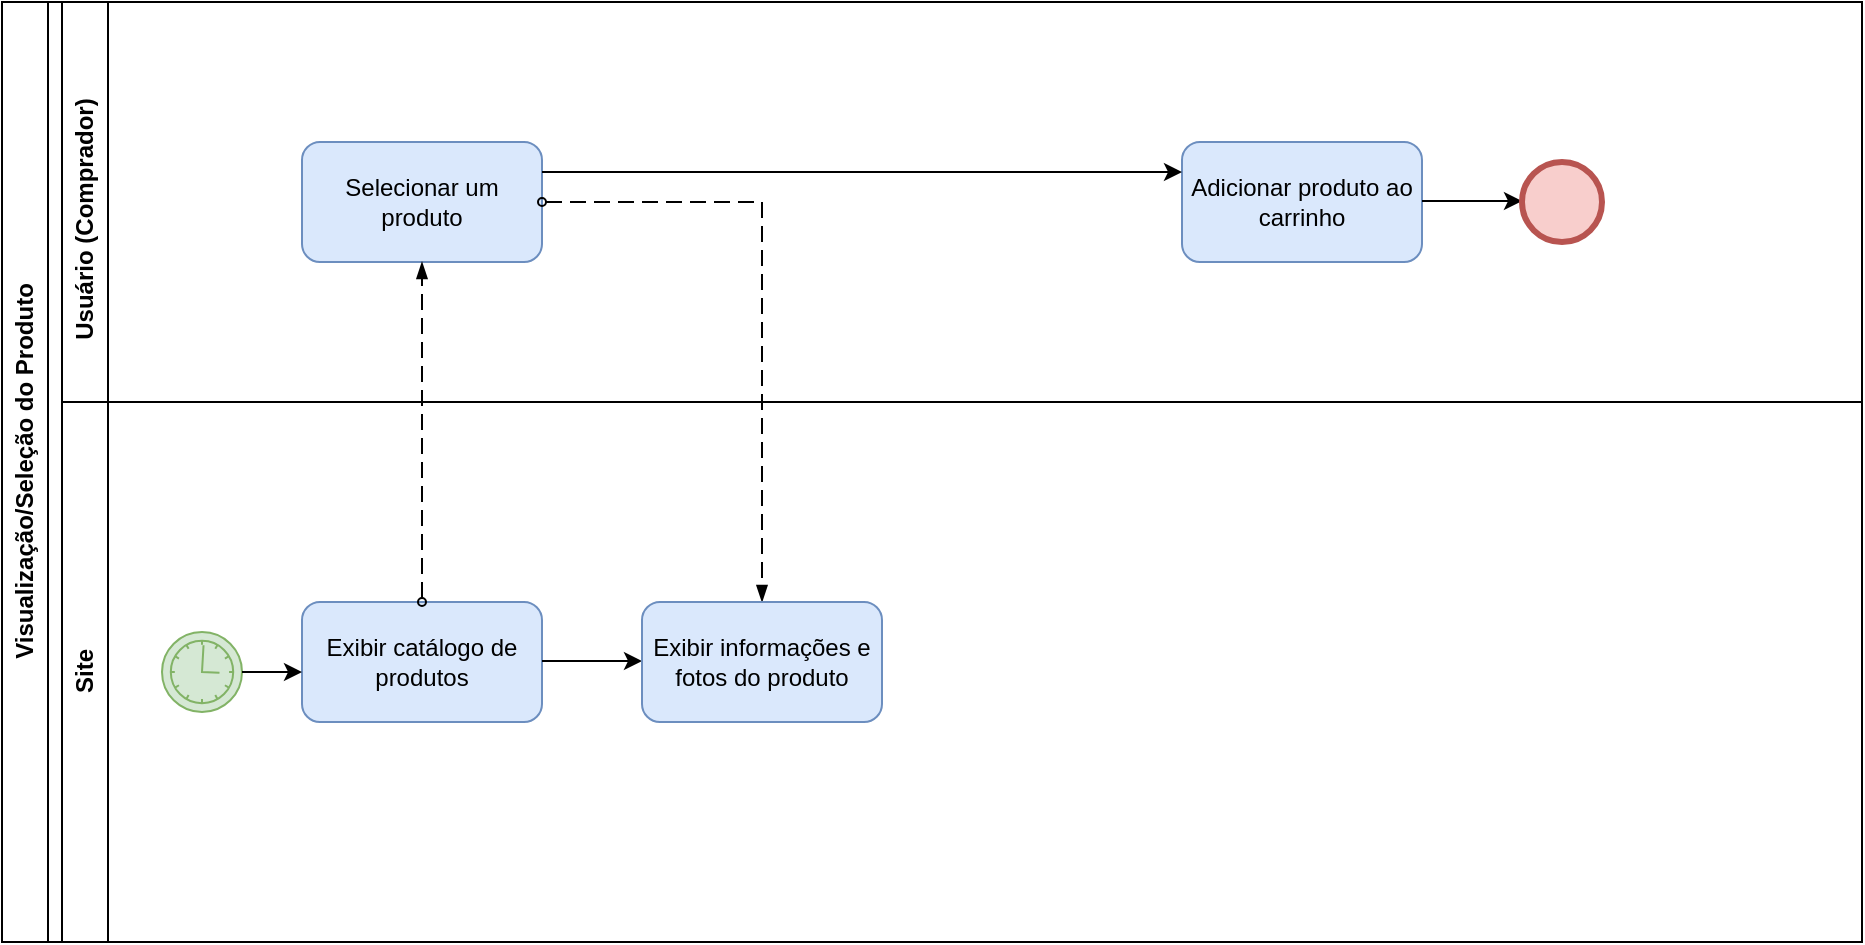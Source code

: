 <mxfile version="20.6.2" type="device"><diagram name="Page-1" id="2a216829-ef6e-dabb-86c1-c78162f3ba2b"><mxGraphModel dx="1422" dy="834" grid="1" gridSize="10" guides="1" tooltips="1" connect="1" arrows="1" fold="1" page="1" pageScale="1" pageWidth="850" pageHeight="1100" background="none" math="0" shadow="0"><root><mxCell id="0"/><mxCell id="1" parent="0"/><mxCell id="K7frc1g-9bzG3hWb2P6y-2" value="Usuário (Comprador)&amp;nbsp; &amp;nbsp; &amp;nbsp; &amp;nbsp; &amp;nbsp; &amp;nbsp; &amp;nbsp;&amp;nbsp;" style="swimlane;horizontal=0;whiteSpace=wrap;html=1;align=right;" vertex="1" parent="1"><mxGeometry x="60" y="10" width="900" height="470" as="geometry"/></mxCell><mxCell id="K7frc1g-9bzG3hWb2P6y-4" value="Visualização/Seleção&amp;nbsp;do Produto" style="swimlane;horizontal=0;whiteSpace=wrap;html=1;" vertex="1" parent="K7frc1g-9bzG3hWb2P6y-2"><mxGeometry x="-30" width="930" height="470" as="geometry"/></mxCell><mxCell id="K7frc1g-9bzG3hWb2P6y-21" value="Selecionar um produto" style="rounded=1;whiteSpace=wrap;html=1;fillColor=#dae8fc;strokeColor=#6c8ebf;" vertex="1" parent="K7frc1g-9bzG3hWb2P6y-4"><mxGeometry x="150" y="70" width="120" height="60" as="geometry"/></mxCell><mxCell id="K7frc1g-9bzG3hWb2P6y-22" value="" style="dashed=1;dashPattern=8 4;endArrow=blockThin;endFill=1;startArrow=oval;startFill=0;endSize=6;startSize=4;html=1;rounded=0;exitX=1;exitY=0.5;exitDx=0;exitDy=0;" edge="1" parent="K7frc1g-9bzG3hWb2P6y-4" source="K7frc1g-9bzG3hWb2P6y-21"><mxGeometry width="160" relative="1" as="geometry"><mxPoint x="440" y="240" as="sourcePoint"/><mxPoint x="380" y="300" as="targetPoint"/><Array as="points"><mxPoint x="380" y="100"/><mxPoint x="380" y="200"/></Array></mxGeometry></mxCell><mxCell id="K7frc1g-9bzG3hWb2P6y-27" value="Adicionar produto ao carrinho" style="rounded=1;whiteSpace=wrap;html=1;fillColor=#dae8fc;strokeColor=#6c8ebf;" vertex="1" parent="K7frc1g-9bzG3hWb2P6y-4"><mxGeometry x="590" y="70" width="120" height="60" as="geometry"/></mxCell><mxCell id="K7frc1g-9bzG3hWb2P6y-29" value="" style="endArrow=classic;html=1;rounded=0;exitX=1;exitY=0.5;exitDx=0;exitDy=0;" edge="1" parent="K7frc1g-9bzG3hWb2P6y-4"><mxGeometry width="50" height="50" relative="1" as="geometry"><mxPoint x="710" y="99.5" as="sourcePoint"/><mxPoint x="760" y="99.5" as="targetPoint"/></mxGeometry></mxCell><mxCell id="K7frc1g-9bzG3hWb2P6y-30" value="" style="points=[[0.145,0.145,0],[0.5,0,0],[0.855,0.145,0],[1,0.5,0],[0.855,0.855,0],[0.5,1,0],[0.145,0.855,0],[0,0.5,0]];shape=mxgraph.bpmn.event;html=1;verticalLabelPosition=bottom;labelBackgroundColor=#ffffff;verticalAlign=top;align=center;perimeter=ellipsePerimeter;outlineConnect=0;aspect=fixed;outline=end;symbol=terminate2;fillColor=#f8cecc;strokeColor=#b85450;" vertex="1" parent="K7frc1g-9bzG3hWb2P6y-4"><mxGeometry x="760" y="80" width="40" height="40" as="geometry"/></mxCell><mxCell id="K7frc1g-9bzG3hWb2P6y-31" value="" style="endArrow=classic;html=1;rounded=0;exitX=1;exitY=0.25;exitDx=0;exitDy=0;entryX=0;entryY=0.25;entryDx=0;entryDy=0;" edge="1" parent="K7frc1g-9bzG3hWb2P6y-4" source="K7frc1g-9bzG3hWb2P6y-21" target="K7frc1g-9bzG3hWb2P6y-27"><mxGeometry width="50" height="50" relative="1" as="geometry"><mxPoint x="270" y="90" as="sourcePoint"/><mxPoint x="320" y="90" as="targetPoint"/></mxGeometry></mxCell><mxCell id="K7frc1g-9bzG3hWb2P6y-9" value="Site&lt;br&gt;" style="swimlane;horizontal=0;whiteSpace=wrap;html=1;" vertex="1" parent="1"><mxGeometry x="60" y="210" width="900" height="270" as="geometry"/></mxCell><mxCell id="K7frc1g-9bzG3hWb2P6y-10" value="Exibir catálogo de produtos" style="rounded=1;whiteSpace=wrap;html=1;fillColor=#dae8fc;strokeColor=#6c8ebf;" vertex="1" parent="K7frc1g-9bzG3hWb2P6y-9"><mxGeometry x="120" y="100" width="120" height="60" as="geometry"/></mxCell><mxCell id="K7frc1g-9bzG3hWb2P6y-11" value="" style="endArrow=classic;html=1;rounded=0;exitX=1;exitY=0.5;exitDx=0;exitDy=0;" edge="1" parent="K7frc1g-9bzG3hWb2P6y-9"><mxGeometry width="50" height="50" relative="1" as="geometry"><mxPoint x="240" y="129.5" as="sourcePoint"/><mxPoint x="290" y="129.5" as="targetPoint"/></mxGeometry></mxCell><mxCell id="K7frc1g-9bzG3hWb2P6y-3" value="" style="points=[[0.145,0.145,0],[0.5,0,0],[0.855,0.145,0],[1,0.5,0],[0.855,0.855,0],[0.5,1,0],[0.145,0.855,0],[0,0.5,0]];shape=mxgraph.bpmn.event;html=1;verticalLabelPosition=bottom;labelBackgroundColor=#ffffff;verticalAlign=top;align=center;perimeter=ellipsePerimeter;outlineConnect=0;aspect=fixed;outline=standard;symbol=timer;fillColor=#d5e8d4;strokeColor=#82b366;" vertex="1" parent="K7frc1g-9bzG3hWb2P6y-9"><mxGeometry x="50" y="115" width="40" height="40" as="geometry"/></mxCell><mxCell id="K7frc1g-9bzG3hWb2P6y-8" value="" style="endArrow=classic;html=1;rounded=0;exitX=1;exitY=0.5;exitDx=0;exitDy=0;exitPerimeter=0;entryX=0;entryY=0.5;entryDx=0;entryDy=0;" edge="1" parent="K7frc1g-9bzG3hWb2P6y-9" source="K7frc1g-9bzG3hWb2P6y-3"><mxGeometry width="50" height="50" relative="1" as="geometry"><mxPoint x="370" y="215" as="sourcePoint"/><mxPoint x="120" y="135" as="targetPoint"/></mxGeometry></mxCell><mxCell id="K7frc1g-9bzG3hWb2P6y-23" value="Exibir informações e fotos do produto" style="rounded=1;whiteSpace=wrap;html=1;fillColor=#dae8fc;strokeColor=#6c8ebf;" vertex="1" parent="K7frc1g-9bzG3hWb2P6y-9"><mxGeometry x="290" y="100" width="120" height="60" as="geometry"/></mxCell><mxCell id="K7frc1g-9bzG3hWb2P6y-20" value="" style="dashed=1;dashPattern=8 4;endArrow=blockThin;endFill=1;startArrow=oval;startFill=0;endSize=6;startSize=4;html=1;rounded=0;exitX=0.5;exitY=0;exitDx=0;exitDy=0;" edge="1" parent="1" source="K7frc1g-9bzG3hWb2P6y-10"><mxGeometry width="160" relative="1" as="geometry"><mxPoint x="320" y="180" as="sourcePoint"/><mxPoint x="240" y="140" as="targetPoint"/></mxGeometry></mxCell></root></mxGraphModel></diagram></mxfile>